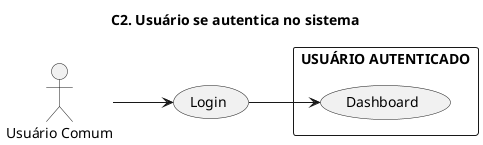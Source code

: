 @startuml
left to right direction
title "C2. Usuário se autentica no sistema"
User as "Usuário Comum"

rectangle "USUÁRIO AUTENTICADO" {
    (Dashboard) as Dashboard
}

(Login) as Login

User --> Login
Login --> Dashboard

@enduml